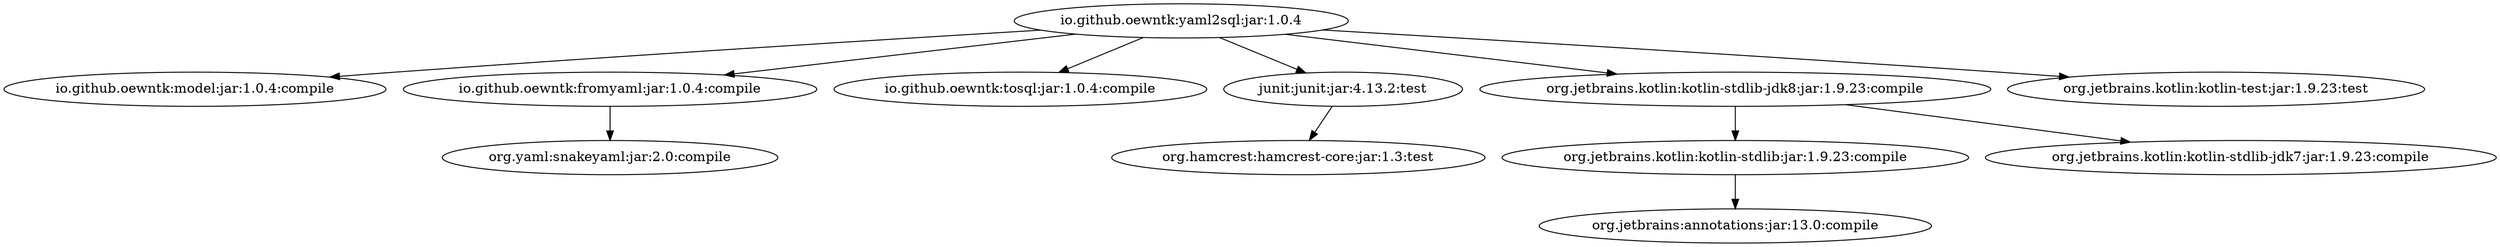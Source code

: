 digraph "io.github.oewntk:yaml2sql:jar:1.0.4" { 
	"io.github.oewntk:yaml2sql:jar:1.0.4" -> "io.github.oewntk:model:jar:1.0.4:compile" ; 
	"io.github.oewntk:yaml2sql:jar:1.0.4" -> "io.github.oewntk:fromyaml:jar:1.0.4:compile" ; 
	"io.github.oewntk:yaml2sql:jar:1.0.4" -> "io.github.oewntk:tosql:jar:1.0.4:compile" ; 
	"io.github.oewntk:yaml2sql:jar:1.0.4" -> "junit:junit:jar:4.13.2:test" ; 
	"io.github.oewntk:yaml2sql:jar:1.0.4" -> "org.jetbrains.kotlin:kotlin-stdlib-jdk8:jar:1.9.23:compile" ; 
	"io.github.oewntk:yaml2sql:jar:1.0.4" -> "org.jetbrains.kotlin:kotlin-test:jar:1.9.23:test" ; 
	"io.github.oewntk:fromyaml:jar:1.0.4:compile" -> "org.yaml:snakeyaml:jar:2.0:compile" ; 
	"junit:junit:jar:4.13.2:test" -> "org.hamcrest:hamcrest-core:jar:1.3:test" ; 
	"org.jetbrains.kotlin:kotlin-stdlib-jdk8:jar:1.9.23:compile" -> "org.jetbrains.kotlin:kotlin-stdlib:jar:1.9.23:compile" ; 
	"org.jetbrains.kotlin:kotlin-stdlib-jdk8:jar:1.9.23:compile" -> "org.jetbrains.kotlin:kotlin-stdlib-jdk7:jar:1.9.23:compile" ; 
	"org.jetbrains.kotlin:kotlin-stdlib:jar:1.9.23:compile" -> "org.jetbrains:annotations:jar:13.0:compile" ; 
 } 